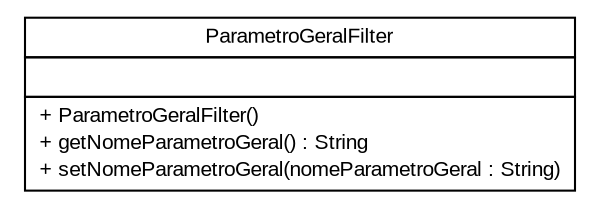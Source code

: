 #!/usr/local/bin/dot
#
# Class diagram 
# Generated by UMLGraph version R5_6 (http://www.umlgraph.org/)
#

digraph G {
	edge [fontname="arial",fontsize=10,labelfontname="arial",labelfontsize=10];
	node [fontname="arial",fontsize=10,shape=plaintext];
	nodesep=0.25;
	ranksep=0.5;
	// br.gov.to.sefaz.par.gestao.business.service.filter.ParametroGeralFilter
	c69625 [label=<<table title="br.gov.to.sefaz.par.gestao.business.service.filter.ParametroGeralFilter" border="0" cellborder="1" cellspacing="0" cellpadding="2" port="p" href="./ParametroGeralFilter.html">
		<tr><td><table border="0" cellspacing="0" cellpadding="1">
<tr><td align="center" balign="center"> ParametroGeralFilter </td></tr>
		</table></td></tr>
		<tr><td><table border="0" cellspacing="0" cellpadding="1">
<tr><td align="left" balign="left">  </td></tr>
		</table></td></tr>
		<tr><td><table border="0" cellspacing="0" cellpadding="1">
<tr><td align="left" balign="left"> + ParametroGeralFilter() </td></tr>
<tr><td align="left" balign="left"> + getNomeParametroGeral() : String </td></tr>
<tr><td align="left" balign="left"> + setNomeParametroGeral(nomeParametroGeral : String) </td></tr>
		</table></td></tr>
		</table>>, URL="./ParametroGeralFilter.html", fontname="arial", fontcolor="black", fontsize=10.0];
}


